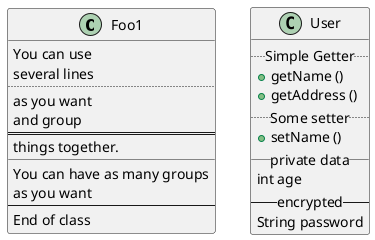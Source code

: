 @startuml

class Foo1 {
    You can use
    several lines
    ..
    as you want
    and group
    ==
    things together.
    __
    You can have as many groups
    as you want
    --
    End of class
}
class User {
    .. Simple Getter ..
    + getName ()
    + getAddress ()
    .. Some setter ..
    + setName ()
    __ private data __
    int age
    -- encrypted --
    String password
}

@enduml

